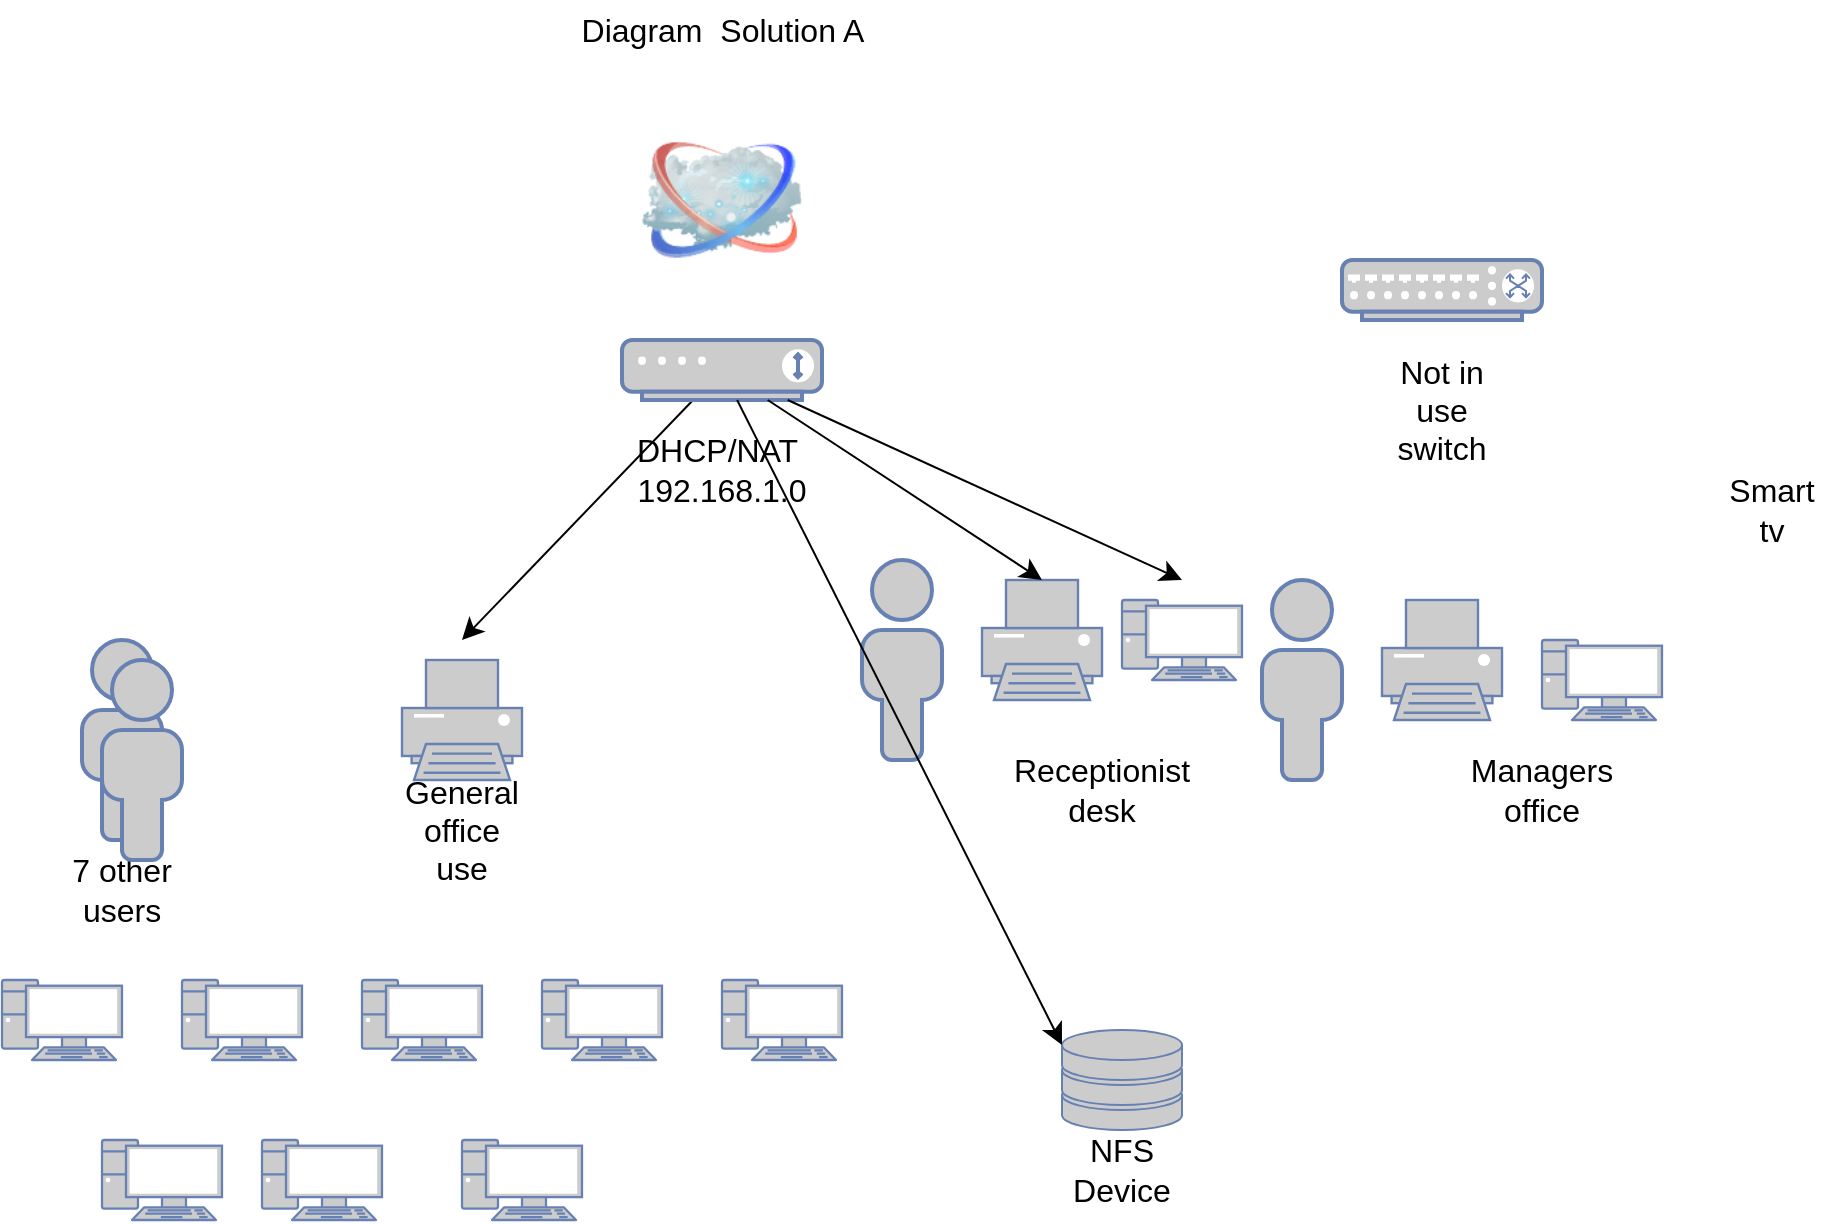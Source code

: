 <mxfile version="23.1.2" type="github">
  <diagram name="Page-1" id="55a83fd1-7818-8e21-69c5-c3457e3827bb">
    <mxGraphModel dx="874" dy="1368" grid="1" gridSize="10" guides="1" tooltips="1" connect="1" arrows="1" fold="1" page="1" pageScale="1" pageWidth="1100" pageHeight="850" background="none" math="0" shadow="0">
      <root>
        <mxCell id="0" />
        <mxCell id="1" parent="0" />
        <mxCell id="Wi1XZ3cjMd3mnHMxQqUJ-22" value="Smart tv" style="text;strokeColor=none;fillColor=none;html=1;align=center;verticalAlign=middle;whiteSpace=wrap;rounded=0;fontSize=16;" vertex="1" parent="1">
          <mxGeometry x="895" y="150" width="60" height="30" as="geometry" />
        </mxCell>
        <mxCell id="Wi1XZ3cjMd3mnHMxQqUJ-26" value="" style="fontColor=#0066CC;verticalAlign=top;verticalLabelPosition=bottom;labelPosition=center;align=center;html=1;outlineConnect=0;fillColor=#CCCCCC;strokeColor=#6881B3;gradientColor=none;gradientDirection=north;strokeWidth=2;shape=mxgraph.networks.pc;fontSize=16;" vertex="1" parent="1">
          <mxGeometry x="40" y="400" width="60" height="40" as="geometry" />
        </mxCell>
        <mxCell id="Wi1XZ3cjMd3mnHMxQqUJ-27" value="" style="image;html=1;image=img/lib/clip_art/networking/Cloud_128x128.png;fontSize=16;" vertex="1" parent="1">
          <mxGeometry x="360" y="-30" width="80" height="80" as="geometry" />
        </mxCell>
        <mxCell id="Wi1XZ3cjMd3mnHMxQqUJ-29" value="" style="fontColor=#0066CC;verticalAlign=top;verticalLabelPosition=bottom;labelPosition=center;align=center;html=1;outlineConnect=0;fillColor=#CCCCCC;strokeColor=#6881B3;gradientColor=none;gradientDirection=north;strokeWidth=2;shape=mxgraph.networks.switch;fontSize=16;" vertex="1" parent="1">
          <mxGeometry x="710" y="40" width="100" height="30" as="geometry" />
        </mxCell>
        <mxCell id="Wi1XZ3cjMd3mnHMxQqUJ-30" value="Not in use switch" style="text;strokeColor=none;fillColor=none;html=1;align=center;verticalAlign=middle;whiteSpace=wrap;rounded=0;fontSize=16;" vertex="1" parent="1">
          <mxGeometry x="730" y="100" width="60" height="30" as="geometry" />
        </mxCell>
        <mxCell id="Wi1XZ3cjMd3mnHMxQqUJ-31" value="7 other users" style="text;strokeColor=none;fillColor=none;html=1;align=center;verticalAlign=middle;whiteSpace=wrap;rounded=0;fontSize=16;" vertex="1" parent="1">
          <mxGeometry x="70" y="340" width="60" height="30" as="geometry" />
        </mxCell>
        <mxCell id="Wi1XZ3cjMd3mnHMxQqUJ-33" style="edgeStyle=none;curved=1;rounded=0;orthogonalLoop=1;jettySize=auto;html=1;exitX=0.95;exitY=1;exitDx=0;exitDy=0;exitPerimeter=0;fontSize=12;startSize=8;endSize=8;" edge="1" parent="1" source="Wi1XZ3cjMd3mnHMxQqUJ-26" target="Wi1XZ3cjMd3mnHMxQqUJ-26">
          <mxGeometry relative="1" as="geometry" />
        </mxCell>
        <mxCell id="Wi1XZ3cjMd3mnHMxQqUJ-34" value="" style="fontColor=#0066CC;verticalAlign=top;verticalLabelPosition=bottom;labelPosition=center;align=center;html=1;outlineConnect=0;fillColor=#CCCCCC;strokeColor=#6881B3;gradientColor=none;gradientDirection=north;strokeWidth=2;shape=mxgraph.networks.pc;fontSize=16;" vertex="1" parent="1">
          <mxGeometry x="220" y="400" width="60" height="40" as="geometry" />
        </mxCell>
        <mxCell id="Wi1XZ3cjMd3mnHMxQqUJ-35" value="" style="fontColor=#0066CC;verticalAlign=top;verticalLabelPosition=bottom;labelPosition=center;align=center;html=1;outlineConnect=0;fillColor=#CCCCCC;strokeColor=#6881B3;gradientColor=none;gradientDirection=north;strokeWidth=2;shape=mxgraph.networks.pc;fontSize=16;" vertex="1" parent="1">
          <mxGeometry x="130" y="400" width="60" height="40" as="geometry" />
        </mxCell>
        <mxCell id="Wi1XZ3cjMd3mnHMxQqUJ-36" value="" style="fontColor=#0066CC;verticalAlign=top;verticalLabelPosition=bottom;labelPosition=center;align=center;html=1;outlineConnect=0;fillColor=#CCCCCC;strokeColor=#6881B3;gradientColor=none;gradientDirection=north;strokeWidth=2;shape=mxgraph.networks.pc;fontSize=16;" vertex="1" parent="1">
          <mxGeometry x="310" y="400" width="60" height="40" as="geometry" />
        </mxCell>
        <mxCell id="Wi1XZ3cjMd3mnHMxQqUJ-37" value="" style="fontColor=#0066CC;verticalAlign=top;verticalLabelPosition=bottom;labelPosition=center;align=center;html=1;outlineConnect=0;fillColor=#CCCCCC;strokeColor=#6881B3;gradientColor=none;gradientDirection=north;strokeWidth=2;shape=mxgraph.networks.pc;fontSize=16;" vertex="1" parent="1">
          <mxGeometry x="400" y="400" width="60" height="40" as="geometry" />
        </mxCell>
        <mxCell id="Wi1XZ3cjMd3mnHMxQqUJ-38" value="" style="fontColor=#0066CC;verticalAlign=top;verticalLabelPosition=bottom;labelPosition=center;align=center;html=1;outlineConnect=0;fillColor=#CCCCCC;strokeColor=#6881B3;gradientColor=none;gradientDirection=north;strokeWidth=2;shape=mxgraph.networks.pc;fontSize=16;" vertex="1" parent="1">
          <mxGeometry x="90" y="480" width="60" height="40" as="geometry" />
        </mxCell>
        <mxCell id="Wi1XZ3cjMd3mnHMxQqUJ-39" value="" style="fontColor=#0066CC;verticalAlign=top;verticalLabelPosition=bottom;labelPosition=center;align=center;html=1;outlineConnect=0;fillColor=#CCCCCC;strokeColor=#6881B3;gradientColor=none;gradientDirection=north;strokeWidth=2;shape=mxgraph.networks.pc;fontSize=16;" vertex="1" parent="1">
          <mxGeometry x="170" y="480" width="60" height="40" as="geometry" />
        </mxCell>
        <mxCell id="Wi1XZ3cjMd3mnHMxQqUJ-40" value="" style="fontColor=#0066CC;verticalAlign=top;verticalLabelPosition=bottom;labelPosition=center;align=center;html=1;outlineConnect=0;fillColor=#CCCCCC;strokeColor=#6881B3;gradientColor=none;gradientDirection=north;strokeWidth=2;shape=mxgraph.networks.pc;fontSize=16;" vertex="1" parent="1">
          <mxGeometry x="270" y="480" width="60" height="40" as="geometry" />
        </mxCell>
        <mxCell id="Wi1XZ3cjMd3mnHMxQqUJ-41" value="" style="fontColor=#0066CC;verticalAlign=top;verticalLabelPosition=bottom;labelPosition=center;align=center;html=1;outlineConnect=0;fillColor=#CCCCCC;strokeColor=#6881B3;gradientColor=none;gradientDirection=north;strokeWidth=2;shape=mxgraph.networks.pc;fontSize=16;" vertex="1" parent="1">
          <mxGeometry x="810" y="230" width="60" height="40" as="geometry" />
        </mxCell>
        <mxCell id="Wi1XZ3cjMd3mnHMxQqUJ-42" value="" style="fontColor=#0066CC;verticalAlign=top;verticalLabelPosition=bottom;labelPosition=center;align=center;html=1;outlineConnect=0;fillColor=#CCCCCC;strokeColor=#6881B3;gradientColor=none;gradientDirection=north;strokeWidth=2;shape=mxgraph.networks.pc;fontSize=16;" vertex="1" parent="1">
          <mxGeometry x="600" y="210" width="60" height="40" as="geometry" />
        </mxCell>
        <mxCell id="Wi1XZ3cjMd3mnHMxQqUJ-43" value="" style="fontColor=#0066CC;verticalAlign=top;verticalLabelPosition=bottom;labelPosition=center;align=center;html=1;outlineConnect=0;fillColor=#CCCCCC;strokeColor=#6881B3;gradientColor=none;gradientDirection=north;strokeWidth=2;shape=mxgraph.networks.printer;fontSize=16;" vertex="1" parent="1">
          <mxGeometry x="240" y="240" width="60" height="60" as="geometry" />
        </mxCell>
        <mxCell id="Wi1XZ3cjMd3mnHMxQqUJ-44" value="" style="fontColor=#0066CC;verticalAlign=top;verticalLabelPosition=bottom;labelPosition=center;align=center;html=1;outlineConnect=0;fillColor=#CCCCCC;strokeColor=#6881B3;gradientColor=none;gradientDirection=north;strokeWidth=2;shape=mxgraph.networks.printer;fontSize=16;" vertex="1" parent="1">
          <mxGeometry x="730" y="210" width="60" height="60" as="geometry" />
        </mxCell>
        <mxCell id="Wi1XZ3cjMd3mnHMxQqUJ-45" value="" style="fontColor=#0066CC;verticalAlign=top;verticalLabelPosition=bottom;labelPosition=center;align=center;html=1;outlineConnect=0;fillColor=#CCCCCC;strokeColor=#6881B3;gradientColor=none;gradientDirection=north;strokeWidth=2;shape=mxgraph.networks.printer;fontSize=16;" vertex="1" parent="1">
          <mxGeometry x="530" y="200" width="60" height="60" as="geometry" />
        </mxCell>
        <mxCell id="Wi1XZ3cjMd3mnHMxQqUJ-47" value="" style="fontColor=#0066CC;verticalAlign=top;verticalLabelPosition=bottom;labelPosition=center;align=center;html=1;outlineConnect=0;fillColor=#CCCCCC;strokeColor=#6881B3;gradientColor=none;gradientDirection=north;strokeWidth=2;shape=mxgraph.networks.user_male;fontSize=16;" vertex="1" parent="1">
          <mxGeometry x="80" y="230" width="40" height="100" as="geometry" />
        </mxCell>
        <mxCell id="Wi1XZ3cjMd3mnHMxQqUJ-48" value="" style="fontColor=#0066CC;verticalAlign=top;verticalLabelPosition=bottom;labelPosition=center;align=center;html=1;outlineConnect=0;fillColor=#CCCCCC;strokeColor=#6881B3;gradientColor=none;gradientDirection=north;strokeWidth=2;shape=mxgraph.networks.user_male;fontSize=16;" vertex="1" parent="1">
          <mxGeometry x="90" y="240" width="40" height="100" as="geometry" />
        </mxCell>
        <mxCell id="Wi1XZ3cjMd3mnHMxQqUJ-49" value="" style="fontColor=#0066CC;verticalAlign=top;verticalLabelPosition=bottom;labelPosition=center;align=center;html=1;outlineConnect=0;fillColor=#CCCCCC;strokeColor=#6881B3;gradientColor=none;gradientDirection=north;strokeWidth=2;shape=mxgraph.networks.user_male;fontSize=16;" vertex="1" parent="1">
          <mxGeometry x="670" y="200" width="40" height="100" as="geometry" />
        </mxCell>
        <mxCell id="Wi1XZ3cjMd3mnHMxQqUJ-50" value="" style="fontColor=#0066CC;verticalAlign=top;verticalLabelPosition=bottom;labelPosition=center;align=center;html=1;outlineConnect=0;fillColor=#CCCCCC;strokeColor=#6881B3;gradientColor=none;gradientDirection=north;strokeWidth=2;shape=mxgraph.networks.user_male;fontSize=16;" vertex="1" parent="1">
          <mxGeometry x="470" y="190" width="40" height="100" as="geometry" />
        </mxCell>
        <mxCell id="Wi1XZ3cjMd3mnHMxQqUJ-61" value="" style="edgeStyle=none;curved=1;rounded=0;orthogonalLoop=1;jettySize=auto;html=1;fontSize=12;startSize=8;endSize=8;" edge="1" parent="1" source="Wi1XZ3cjMd3mnHMxQqUJ-51">
          <mxGeometry relative="1" as="geometry">
            <mxPoint x="270" y="230" as="targetPoint" />
          </mxGeometry>
        </mxCell>
        <mxCell id="Wi1XZ3cjMd3mnHMxQqUJ-51" value="" style="fontColor=#0066CC;verticalAlign=top;verticalLabelPosition=bottom;labelPosition=center;align=center;html=1;outlineConnect=0;fillColor=#CCCCCC;strokeColor=#6881B3;gradientColor=none;gradientDirection=north;strokeWidth=2;shape=mxgraph.networks.modem;fontSize=16;" vertex="1" parent="1">
          <mxGeometry x="350" y="80" width="100" height="30" as="geometry" />
        </mxCell>
        <mxCell id="Wi1XZ3cjMd3mnHMxQqUJ-52" value="Receptionist desk" style="text;strokeColor=none;fillColor=none;html=1;align=center;verticalAlign=middle;whiteSpace=wrap;rounded=0;fontSize=16;" vertex="1" parent="1">
          <mxGeometry x="560" y="290" width="60" height="30" as="geometry" />
        </mxCell>
        <mxCell id="Wi1XZ3cjMd3mnHMxQqUJ-53" value="Managers office" style="text;strokeColor=none;fillColor=none;html=1;align=center;verticalAlign=middle;whiteSpace=wrap;rounded=0;fontSize=16;" vertex="1" parent="1">
          <mxGeometry x="780" y="290" width="60" height="30" as="geometry" />
        </mxCell>
        <mxCell id="Wi1XZ3cjMd3mnHMxQqUJ-54" value="General office use" style="text;strokeColor=none;fillColor=none;html=1;align=center;verticalAlign=middle;whiteSpace=wrap;rounded=0;fontSize=16;" vertex="1" parent="1">
          <mxGeometry x="240" y="310" width="60" height="30" as="geometry" />
        </mxCell>
        <mxCell id="Wi1XZ3cjMd3mnHMxQqUJ-56" value="" style="fontColor=#0066CC;verticalAlign=top;verticalLabelPosition=bottom;labelPosition=center;align=center;html=1;outlineConnect=0;fillColor=#CCCCCC;strokeColor=#6881B3;gradientColor=none;gradientDirection=north;strokeWidth=2;shape=mxgraph.networks.storage;fontSize=16;" vertex="1" parent="1">
          <mxGeometry x="570" y="425" width="60" height="50" as="geometry" />
        </mxCell>
        <mxCell id="Wi1XZ3cjMd3mnHMxQqUJ-57" value="NFS Device" style="text;strokeColor=none;fillColor=none;html=1;align=center;verticalAlign=middle;whiteSpace=wrap;rounded=0;fontSize=16;" vertex="1" parent="1">
          <mxGeometry x="570" y="480" width="60" height="30" as="geometry" />
        </mxCell>
        <mxCell id="Wi1XZ3cjMd3mnHMxQqUJ-58" value="DHCP/NAT&amp;nbsp;&lt;br&gt;192.168.1.0" style="text;strokeColor=none;fillColor=none;html=1;align=center;verticalAlign=middle;whiteSpace=wrap;rounded=0;fontSize=16;" vertex="1" parent="1">
          <mxGeometry x="370" y="130" width="60" height="30" as="geometry" />
        </mxCell>
        <mxCell id="Wi1XZ3cjMd3mnHMxQqUJ-59" value="Diagram&amp;nbsp; Solution A" style="text;html=1;align=center;verticalAlign=middle;resizable=0;points=[];autosize=1;strokeColor=none;fillColor=none;fontSize=16;" vertex="1" parent="1">
          <mxGeometry x="320" y="-90" width="160" height="30" as="geometry" />
        </mxCell>
        <mxCell id="Wi1XZ3cjMd3mnHMxQqUJ-62" value="" style="edgeStyle=none;orthogonalLoop=1;jettySize=auto;html=1;rounded=0;fontSize=12;curved=1;startSize=8;endSize=8;entryX=0.5;entryY=0;entryDx=0;entryDy=0;entryPerimeter=0;" edge="1" parent="1" source="Wi1XZ3cjMd3mnHMxQqUJ-51" target="Wi1XZ3cjMd3mnHMxQqUJ-45">
          <mxGeometry width="140" relative="1" as="geometry">
            <mxPoint x="380" y="170" as="sourcePoint" />
            <mxPoint x="520" y="170" as="targetPoint" />
            <Array as="points" />
          </mxGeometry>
        </mxCell>
        <mxCell id="Wi1XZ3cjMd3mnHMxQqUJ-63" value="" style="edgeStyle=none;orthogonalLoop=1;jettySize=auto;html=1;rounded=0;fontSize=12;curved=1;startSize=8;endSize=8;entryX=0;entryY=0.15;entryDx=0;entryDy=0;entryPerimeter=0;" edge="1" parent="1" source="Wi1XZ3cjMd3mnHMxQqUJ-51" target="Wi1XZ3cjMd3mnHMxQqUJ-56">
          <mxGeometry width="140" relative="1" as="geometry">
            <mxPoint x="380" y="170" as="sourcePoint" />
            <mxPoint x="520" y="170" as="targetPoint" />
            <Array as="points" />
          </mxGeometry>
        </mxCell>
        <mxCell id="Wi1XZ3cjMd3mnHMxQqUJ-64" value="" style="edgeStyle=none;orthogonalLoop=1;jettySize=auto;html=1;rounded=0;fontSize=12;curved=1;startSize=8;endSize=8;" edge="1" parent="1" source="Wi1XZ3cjMd3mnHMxQqUJ-51">
          <mxGeometry width="140" relative="1" as="geometry">
            <mxPoint x="380" y="190" as="sourcePoint" />
            <mxPoint x="630" y="200" as="targetPoint" />
            <Array as="points" />
          </mxGeometry>
        </mxCell>
      </root>
    </mxGraphModel>
  </diagram>
</mxfile>
